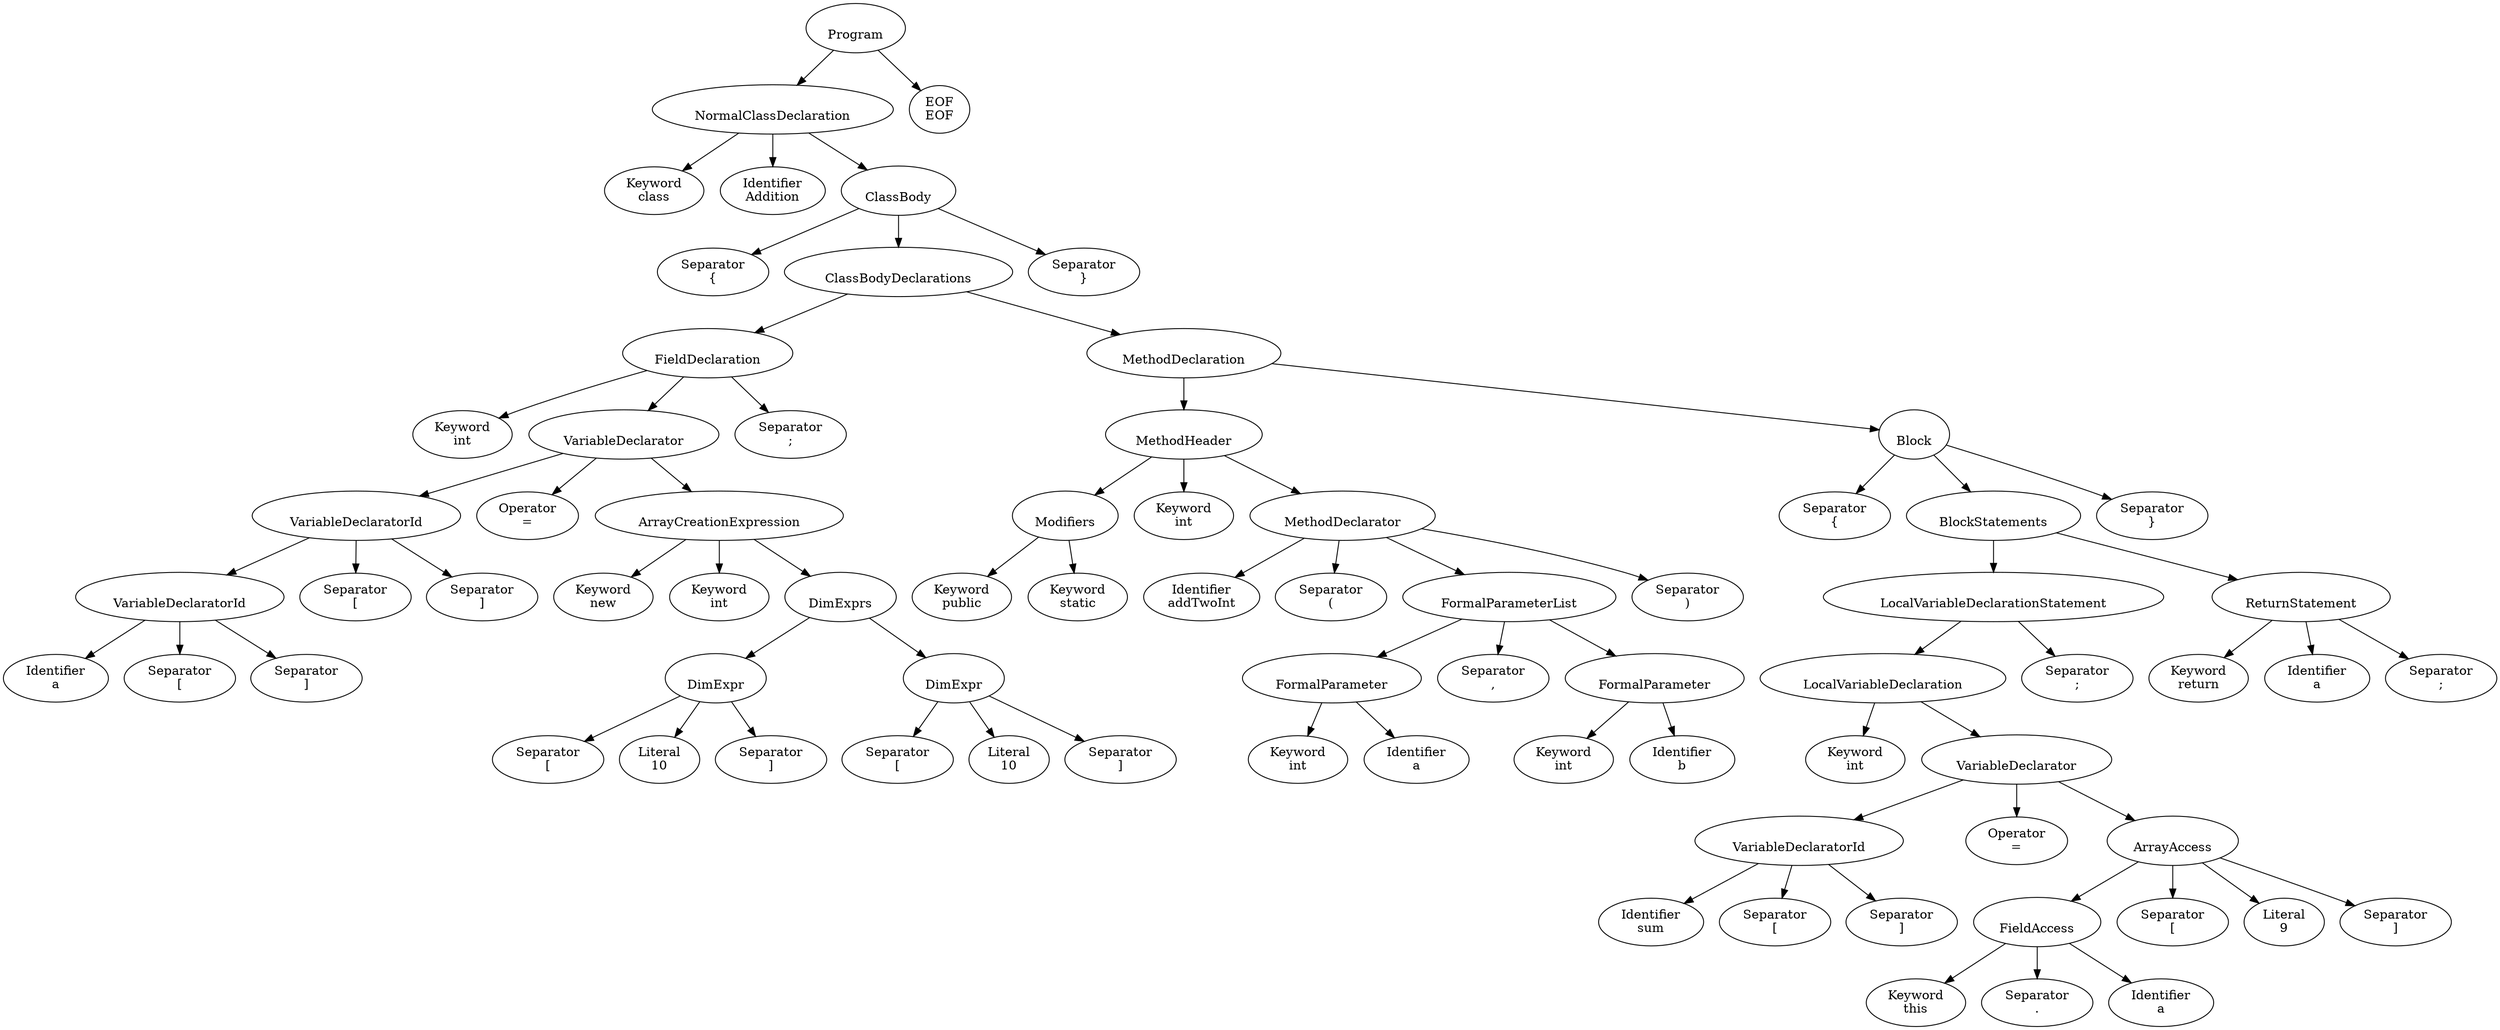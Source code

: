 digraph PARSE_TREE {
  node0 [label="\nProgram"];
  node0 -> node1;
  node1 [label="\nNormalClassDeclaration"];
  node1 -> node2;
  node2 [label="Keyword\nclass"];
  node1 -> node3;
  node3 [label="Identifier\nAddition"];
  node1 -> node4;
  node4 [label="\nClassBody"];
  node4 -> node5;
  node5 [label="Separator\n{"];
  node4 -> node6;
  node6 [label="\nClassBodyDeclarations"];
  node6 -> node7;
  node7 [label="\nFieldDeclaration"];
  node7 -> node8;
  node8 [label="Keyword\nint"];
  node7 -> node9;
  node9 [label="\nVariableDeclarator"];
  node9 -> node10;
  node10 [label="\nVariableDeclaratorId"];
  node10 -> node11;
  node11 [label="\nVariableDeclaratorId"];
  node11 -> node12;
  node12 [label="Identifier\na"];
  node11 -> node13;
  node13 [label="Separator\n["];
  node11 -> node14;
  node14 [label="Separator\n]"];
  node10 -> node15;
  node15 [label="Separator\n["];
  node10 -> node16;
  node16 [label="Separator\n]"];
  node9 -> node17;
  node17 [label="Operator\n="];
  node9 -> node18;
  node18 [label="\nArrayCreationExpression"];
  node18 -> node19;
  node19 [label="Keyword\nnew"];
  node18 -> node20;
  node20 [label="Keyword\nint"];
  node18 -> node21;
  node21 [label="\nDimExprs"];
  node21 -> node22;
  node22 [label="\nDimExpr"];
  node22 -> node23;
  node23 [label="Separator\n["];
  node22 -> node24;
  node24 [label="Literal\n10"];
  node22 -> node25;
  node25 [label="Separator\n]"];
  node21 -> node26;
  node26 [label="\nDimExpr"];
  node26 -> node27;
  node27 [label="Separator\n["];
  node26 -> node28;
  node28 [label="Literal\n10"];
  node26 -> node29;
  node29 [label="Separator\n]"];
  node7 -> node30;
  node30 [label="Separator\n;"];
  node6 -> node31;
  node31 [label="\nMethodDeclaration"];
  node31 -> node32;
  node32 [label="\nMethodHeader"];
  node32 -> node33;
  node33 [label="\nModifiers"];
  node33 -> node34;
  node34 [label="Keyword\npublic"];
  node33 -> node35;
  node35 [label="Keyword\nstatic"];
  node32 -> node36;
  node36 [label="Keyword\nint"];
  node32 -> node37;
  node37 [label="\nMethodDeclarator"];
  node37 -> node38;
  node38 [label="Identifier\naddTwoInt"];
  node37 -> node39;
  node39 [label="Separator\n("];
  node37 -> node40;
  node40 [label="\nFormalParameterList"];
  node40 -> node41;
  node41 [label="\nFormalParameter"];
  node41 -> node42;
  node42 [label="Keyword\nint"];
  node41 -> node43;
  node43 [label="Identifier\na"];
  node40 -> node44;
  node44 [label="Separator\n,"];
  node40 -> node45;
  node45 [label="\nFormalParameter"];
  node45 -> node46;
  node46 [label="Keyword\nint"];
  node45 -> node47;
  node47 [label="Identifier\nb"];
  node37 -> node48;
  node48 [label="Separator\n)"];
  node31 -> node49;
  node49 [label="\nBlock"];
  node49 -> node50;
  node50 [label="Separator\n{"];
  node49 -> node51;
  node51 [label="\nBlockStatements"];
  node51 -> node52;
  node52 [label="\nLocalVariableDeclarationStatement"];
  node52 -> node53;
  node53 [label="\nLocalVariableDeclaration"];
  node53 -> node54;
  node54 [label="Keyword\nint"];
  node53 -> node55;
  node55 [label="\nVariableDeclarator"];
  node55 -> node56;
  node56 [label="\nVariableDeclaratorId"];
  node56 -> node57;
  node57 [label="Identifier\nsum"];
  node56 -> node58;
  node58 [label="Separator\n["];
  node56 -> node59;
  node59 [label="Separator\n]"];
  node55 -> node60;
  node60 [label="Operator\n="];
  node55 -> node61;
  node61 [label="\nArrayAccess"];
  node61 -> node62;
  node62 [label="\nFieldAccess"];
  node62 -> node63;
  node63 [label="Keyword\nthis"];
  node62 -> node64;
  node64 [label="Separator\n."];
  node62 -> node65;
  node65 [label="Identifier\na"];
  node61 -> node66;
  node66 [label="Separator\n["];
  node61 -> node67;
  node67 [label="Literal\n9"];
  node61 -> node68;
  node68 [label="Separator\n]"];
  node52 -> node69;
  node69 [label="Separator\n;"];
  node51 -> node70;
  node70 [label="\nReturnStatement"];
  node70 -> node71;
  node71 [label="Keyword\nreturn"];
  node70 -> node72;
  node72 [label="Identifier\na"];
  node70 -> node73;
  node73 [label="Separator\n;"];
  node49 -> node74;
  node74 [label="Separator\n}"];
  node4 -> node75;
  node75 [label="Separator\n}"];
  node0 -> node76;
  node76 [label="EOF\nEOF"];
}

